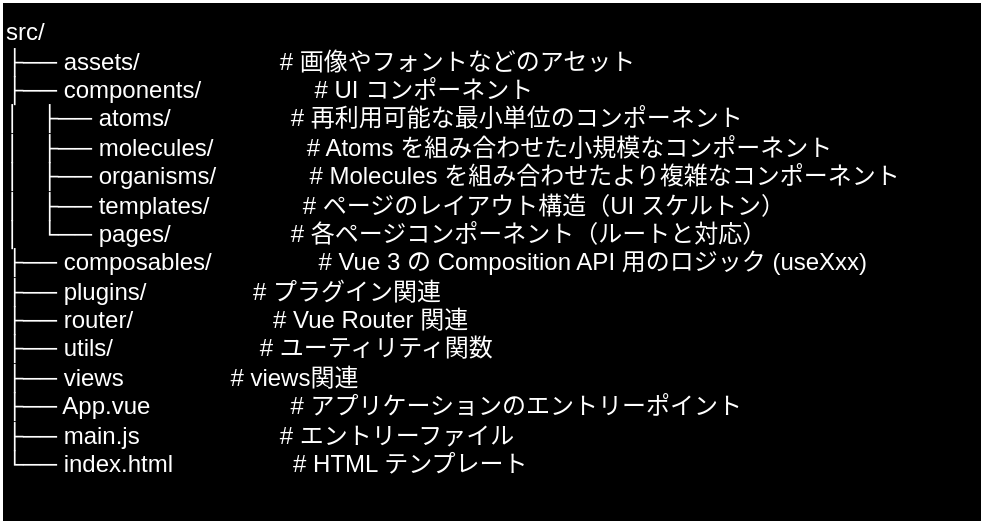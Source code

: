<mxfile>
    <diagram id="PkQNtiSf6ZQ2Y-Qk9JJO" name="ページ1">
        <mxGraphModel dx="1135" dy="616" grid="1" gridSize="10" guides="1" tooltips="1" connect="1" arrows="1" fold="1" page="1" pageScale="1" pageWidth="827" pageHeight="1169" math="0" shadow="0">
            <root>
                <mxCell id="0"/>
                <mxCell id="1" parent="0"/>
                <mxCell id="2" value="&lt;div&gt;src/&lt;/div&gt;&lt;div&gt;├── assets/&amp;nbsp; &amp;nbsp; &amp;nbsp; &amp;nbsp; &amp;nbsp; &amp;nbsp; &amp;nbsp; &amp;nbsp; &amp;nbsp; &amp;nbsp; &amp;nbsp;# 画像やフォントなどのアセット&lt;/div&gt;&lt;div&gt;├── components/&amp;nbsp; &amp;nbsp; &amp;nbsp; &amp;nbsp; &amp;nbsp; &amp;nbsp; &amp;nbsp; &amp;nbsp; &amp;nbsp;# UI コンポーネント&lt;/div&gt;&lt;div&gt;│&amp;nbsp; &amp;nbsp;├── atoms/&amp;nbsp; &amp;nbsp; &amp;nbsp; &amp;nbsp; &amp;nbsp; &amp;nbsp; &amp;nbsp; &amp;nbsp; &amp;nbsp; # 再利用可能な最小単位のコンポーネント&lt;/div&gt;&lt;div&gt;│&amp;nbsp; &amp;nbsp;├── molecules/&amp;nbsp; &amp;nbsp; &amp;nbsp; &amp;nbsp; &amp;nbsp; &amp;nbsp; &amp;nbsp; # Atoms を組み合わせた小規模なコンポーネント&lt;/div&gt;&lt;div&gt;│&amp;nbsp; &amp;nbsp;├── organisms/&amp;nbsp; &amp;nbsp; &amp;nbsp; &amp;nbsp; &amp;nbsp; &amp;nbsp; &amp;nbsp; # Molecules を組み合わせたより複雑なコンポーネント&lt;/div&gt;&lt;div&gt;│&amp;nbsp; &amp;nbsp;├── templates/&amp;nbsp; &amp;nbsp; &amp;nbsp; &amp;nbsp; &amp;nbsp; &amp;nbsp; &amp;nbsp; # ページのレイアウト構造（UI スケルトン）&lt;/div&gt;&lt;div&gt;│&amp;nbsp; &amp;nbsp;└── pages/&amp;nbsp; &amp;nbsp; &amp;nbsp; &amp;nbsp; &amp;nbsp; &amp;nbsp; &amp;nbsp; &amp;nbsp; &amp;nbsp; # 各ページコンポーネント（ルートと対応）&lt;/div&gt;&lt;div&gt;├── composables/&amp;nbsp; &amp;nbsp; &amp;nbsp; &amp;nbsp; &amp;nbsp; &amp;nbsp; &amp;nbsp; &amp;nbsp; # Vue 3 の Composition API 用のロジック (useXxx)&lt;/div&gt;&lt;div&gt;├── plugins/&amp;nbsp; &amp;nbsp; &amp;nbsp; &amp;nbsp; &amp;nbsp; &amp;nbsp; &amp;nbsp; &amp;nbsp; # プラグイン関連&lt;br&gt;&lt;/div&gt;&lt;div&gt;├── router/&amp;nbsp; &amp;nbsp; &amp;nbsp; &amp;nbsp; &amp;nbsp; &amp;nbsp; &amp;nbsp; &amp;nbsp; &amp;nbsp; &amp;nbsp; &amp;nbsp;# Vue Router 関連&lt;/div&gt;&lt;div&gt;├── utils/&amp;nbsp; &amp;nbsp; &amp;nbsp; &amp;nbsp; &amp;nbsp; &amp;nbsp; &amp;nbsp; &amp;nbsp; &amp;nbsp; &amp;nbsp; &amp;nbsp; # ユーティリティ関数&lt;/div&gt;&lt;div&gt;├── views&amp;nbsp; &amp;nbsp; &amp;nbsp; &amp;nbsp; &amp;nbsp; &amp;nbsp; &amp;nbsp; &amp;nbsp; # views関連&lt;br&gt;&lt;/div&gt;&lt;div&gt;├── App.vue&amp;nbsp; &amp;nbsp; &amp;nbsp; &amp;nbsp; &amp;nbsp; &amp;nbsp; &amp;nbsp; &amp;nbsp; &amp;nbsp; &amp;nbsp; &amp;nbsp;# アプリケーションのエントリーポイント&lt;/div&gt;&lt;div&gt;├── main.js&amp;nbsp; &amp;nbsp; &amp;nbsp; &amp;nbsp; &amp;nbsp; &amp;nbsp; &amp;nbsp; &amp;nbsp; &amp;nbsp; &amp;nbsp; &amp;nbsp;# エントリーファイル&lt;/div&gt;&lt;div&gt;└── index.html&amp;nbsp; &amp;nbsp; &amp;nbsp; &amp;nbsp; &amp;nbsp; &amp;nbsp; &amp;nbsp; &amp;nbsp; &amp;nbsp; # HTML テンプレート&lt;/div&gt;&lt;div&gt;&lt;br&gt;&lt;/div&gt;" style="text;html=1;align=left;verticalAlign=middle;resizable=0;points=[];autosize=1;strokeColor=#FFFFFF;fillColor=#000000;fontColor=#FFFFFF;" parent="1" vertex="1">
                    <mxGeometry x="10" y="210" width="490" height="260" as="geometry"/>
                </mxCell>
            </root>
        </mxGraphModel>
    </diagram>
</mxfile>